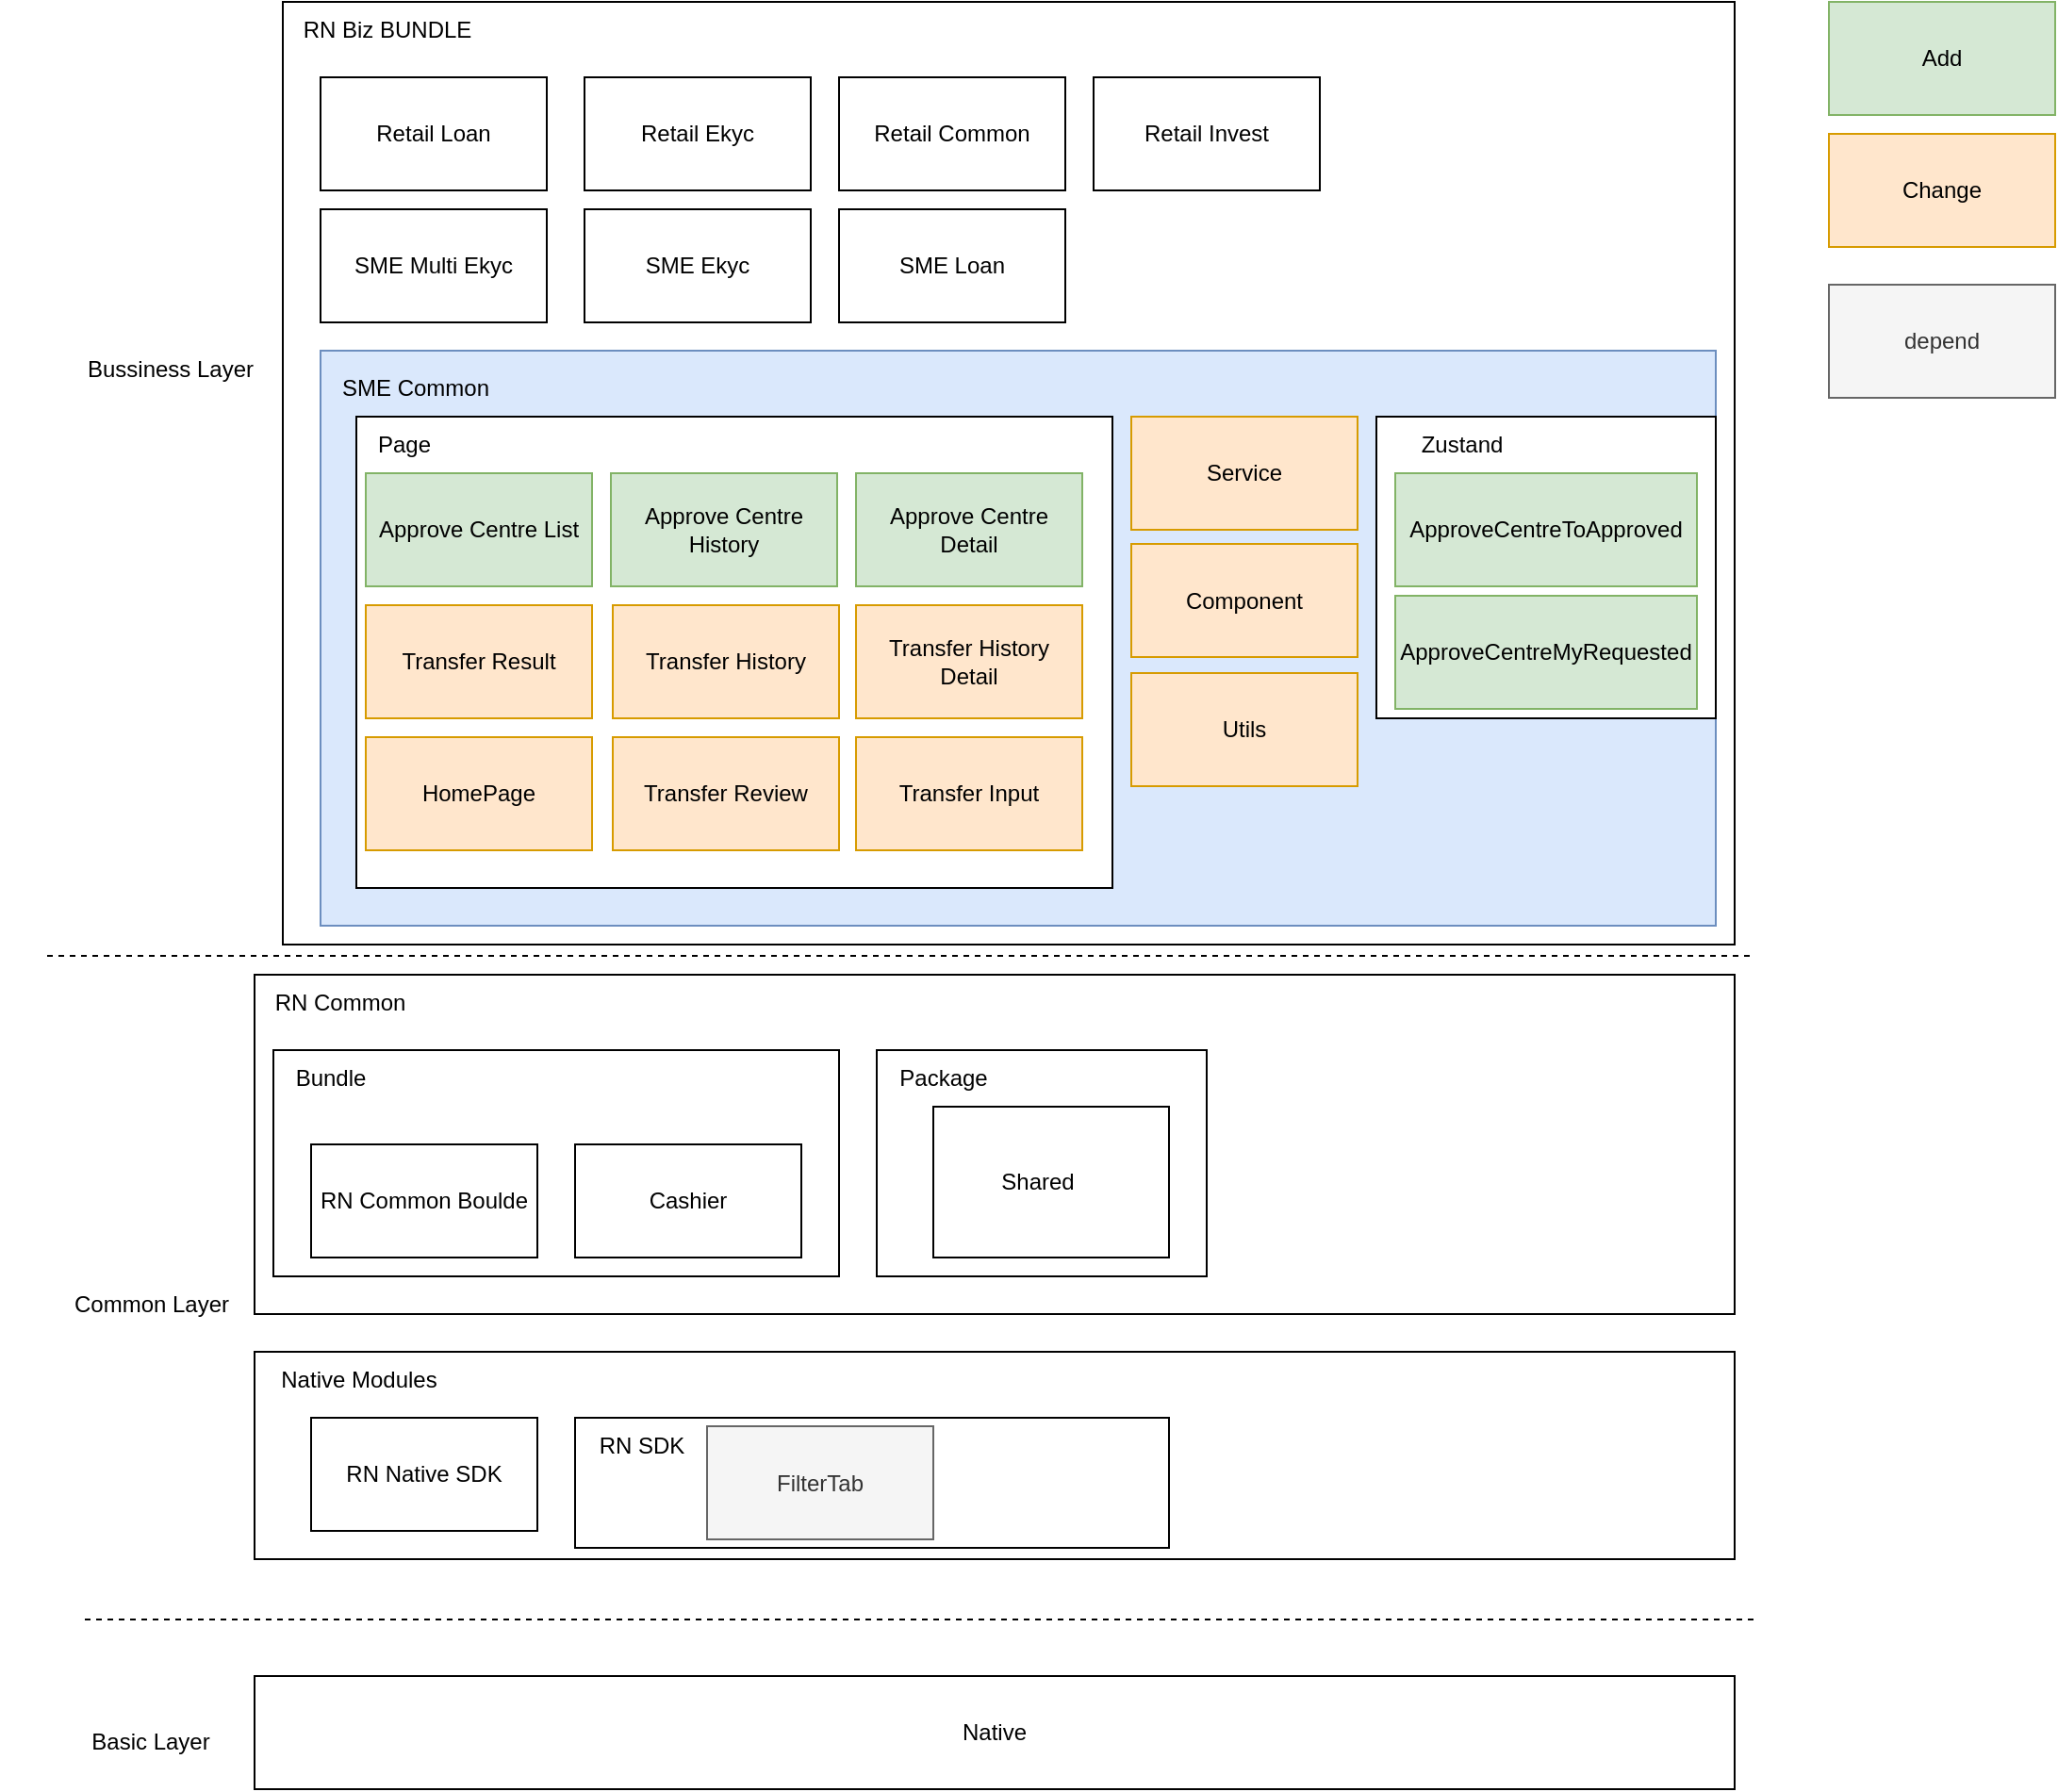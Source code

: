 <mxfile version="22.0.4" type="github" pages="5">
  <diagram name="第 1 页" id="SVOeLLBuaqfscllLG8ez">
    <mxGraphModel dx="1434" dy="765" grid="1" gridSize="10" guides="1" tooltips="1" connect="1" arrows="1" fold="1" page="1" pageScale="1" pageWidth="827" pageHeight="1169" math="0" shadow="0">
      <root>
        <mxCell id="0" />
        <mxCell id="1" parent="0" />
        <mxCell id="k2F19s1-udbzjFYvomcV-29" value="" style="rounded=0;whiteSpace=wrap;html=1;" parent="1" vertex="1">
          <mxGeometry x="165" y="586" width="785" height="180" as="geometry" />
        </mxCell>
        <mxCell id="k2F19s1-udbzjFYvomcV-27" value="" style="rounded=0;whiteSpace=wrap;html=1;" parent="1" vertex="1">
          <mxGeometry x="495" y="626" width="175" height="120" as="geometry" />
        </mxCell>
        <mxCell id="k2F19s1-udbzjFYvomcV-1" value="" style="endArrow=none;dashed=1;html=1;rounded=0;" parent="1" edge="1">
          <mxGeometry width="50" height="50" relative="1" as="geometry">
            <mxPoint x="55" y="576" as="sourcePoint" />
            <mxPoint x="960" y="576" as="targetPoint" />
          </mxGeometry>
        </mxCell>
        <mxCell id="k2F19s1-udbzjFYvomcV-2" value="Bussiness Layer" style="text;html=1;align=center;verticalAlign=middle;resizable=0;points=[];autosize=1;strokeColor=none;fillColor=none;" parent="1" vertex="1">
          <mxGeometry x="65" y="250" width="110" height="30" as="geometry" />
        </mxCell>
        <mxCell id="k2F19s1-udbzjFYvomcV-3" value="" style="rounded=0;whiteSpace=wrap;html=1;" parent="1" vertex="1">
          <mxGeometry x="180" y="70" width="770" height="500" as="geometry" />
        </mxCell>
        <mxCell id="k2F19s1-udbzjFYvomcV-4" value="RN Biz BUNDLE" style="text;html=1;align=center;verticalAlign=middle;resizable=0;points=[];autosize=1;strokeColor=none;fillColor=none;" parent="1" vertex="1">
          <mxGeometry x="180" y="70" width="110" height="30" as="geometry" />
        </mxCell>
        <mxCell id="k2F19s1-udbzjFYvomcV-5" value="Retail Loan" style="rounded=0;whiteSpace=wrap;html=1;" parent="1" vertex="1">
          <mxGeometry x="200" y="110" width="120" height="60" as="geometry" />
        </mxCell>
        <mxCell id="k2F19s1-udbzjFYvomcV-6" value="Retail Ekyc" style="rounded=0;whiteSpace=wrap;html=1;" parent="1" vertex="1">
          <mxGeometry x="340" y="110" width="120" height="60" as="geometry" />
        </mxCell>
        <mxCell id="k2F19s1-udbzjFYvomcV-7" value="Retail Invest" style="rounded=0;whiteSpace=wrap;html=1;" parent="1" vertex="1">
          <mxGeometry x="610" y="110" width="120" height="60" as="geometry" />
        </mxCell>
        <mxCell id="k2F19s1-udbzjFYvomcV-8" value="Retail Common" style="rounded=0;whiteSpace=wrap;html=1;" parent="1" vertex="1">
          <mxGeometry x="475" y="110" width="120" height="60" as="geometry" />
        </mxCell>
        <mxCell id="k2F19s1-udbzjFYvomcV-10" value="" style="rounded=0;whiteSpace=wrap;html=1;fillColor=#dae8fc;strokeColor=#6c8ebf;" parent="1" vertex="1">
          <mxGeometry x="200" y="255" width="740" height="305" as="geometry" />
        </mxCell>
        <mxCell id="k2F19s1-udbzjFYvomcV-11" value="SME Multi Ekyc" style="rounded=0;whiteSpace=wrap;html=1;" parent="1" vertex="1">
          <mxGeometry x="200" y="180" width="120" height="60" as="geometry" />
        </mxCell>
        <mxCell id="k2F19s1-udbzjFYvomcV-12" value="SME Ekyc" style="rounded=0;whiteSpace=wrap;html=1;" parent="1" vertex="1">
          <mxGeometry x="340" y="180" width="120" height="60" as="geometry" />
        </mxCell>
        <mxCell id="k2F19s1-udbzjFYvomcV-14" value="SME Loan" style="rounded=0;whiteSpace=wrap;html=1;" parent="1" vertex="1">
          <mxGeometry x="475" y="180" width="120" height="60" as="geometry" />
        </mxCell>
        <mxCell id="k2F19s1-udbzjFYvomcV-15" value="SME Common" style="text;html=1;align=center;verticalAlign=middle;resizable=0;points=[];autosize=1;strokeColor=none;fillColor=none;" parent="1" vertex="1">
          <mxGeometry x="200" y="260" width="100" height="30" as="geometry" />
        </mxCell>
        <mxCell id="k2F19s1-udbzjFYvomcV-20" value="Common Layer" style="text;html=1;align=center;verticalAlign=middle;resizable=0;points=[];autosize=1;strokeColor=none;fillColor=none;" parent="1" vertex="1">
          <mxGeometry x="55" y="746" width="110" height="30" as="geometry" />
        </mxCell>
        <mxCell id="k2F19s1-udbzjFYvomcV-21" value="" style="rounded=0;whiteSpace=wrap;html=1;" parent="1" vertex="1">
          <mxGeometry x="175" y="626" width="300" height="120" as="geometry" />
        </mxCell>
        <mxCell id="k2F19s1-udbzjFYvomcV-23" value="RN Common Boulde" style="whiteSpace=wrap;html=1;" parent="1" vertex="1">
          <mxGeometry x="195" y="676" width="120" height="60" as="geometry" />
        </mxCell>
        <mxCell id="k2F19s1-udbzjFYvomcV-24" value="Cashier" style="whiteSpace=wrap;html=1;" parent="1" vertex="1">
          <mxGeometry x="335" y="676" width="120" height="60" as="geometry" />
        </mxCell>
        <mxCell id="k2F19s1-udbzjFYvomcV-25" value="" style="whiteSpace=wrap;html=1;" parent="1" vertex="1">
          <mxGeometry x="525" y="656" width="125" height="80" as="geometry" />
        </mxCell>
        <mxCell id="k2F19s1-udbzjFYvomcV-26" value="Bundle" style="text;html=1;align=center;verticalAlign=middle;resizable=0;points=[];autosize=1;strokeColor=none;fillColor=none;" parent="1" vertex="1">
          <mxGeometry x="175" y="626" width="60" height="30" as="geometry" />
        </mxCell>
        <mxCell id="k2F19s1-udbzjFYvomcV-28" value="Package" style="text;html=1;align=center;verticalAlign=middle;resizable=0;points=[];autosize=1;strokeColor=none;fillColor=none;" parent="1" vertex="1">
          <mxGeometry x="495" y="626" width="70" height="30" as="geometry" />
        </mxCell>
        <mxCell id="k2F19s1-udbzjFYvomcV-30" value="RN Common" style="text;html=1;align=center;verticalAlign=middle;resizable=0;points=[];autosize=1;strokeColor=none;fillColor=none;" parent="1" vertex="1">
          <mxGeometry x="165" y="586" width="90" height="30" as="geometry" />
        </mxCell>
        <mxCell id="k2F19s1-udbzjFYvomcV-31" value="" style="rounded=0;whiteSpace=wrap;html=1;" parent="1" vertex="1">
          <mxGeometry x="165" y="786" width="785" height="110" as="geometry" />
        </mxCell>
        <mxCell id="k2F19s1-udbzjFYvomcV-32" value="Native Modules" style="text;html=1;align=center;verticalAlign=middle;resizable=0;points=[];autosize=1;strokeColor=none;fillColor=none;" parent="1" vertex="1">
          <mxGeometry x="165" y="786" width="110" height="30" as="geometry" />
        </mxCell>
        <mxCell id="k2F19s1-udbzjFYvomcV-33" value="RN Native SDK" style="rounded=0;whiteSpace=wrap;html=1;" parent="1" vertex="1">
          <mxGeometry x="195" y="821" width="120" height="60" as="geometry" />
        </mxCell>
        <mxCell id="k2F19s1-udbzjFYvomcV-34" value="" style="rounded=0;whiteSpace=wrap;html=1;" parent="1" vertex="1">
          <mxGeometry x="335" y="821" width="315" height="69" as="geometry" />
        </mxCell>
        <mxCell id="k2F19s1-udbzjFYvomcV-35" value="" style="endArrow=none;dashed=1;html=1;rounded=0;" parent="1" edge="1">
          <mxGeometry width="50" height="50" relative="1" as="geometry">
            <mxPoint x="75" y="928" as="sourcePoint" />
            <mxPoint x="960" y="928" as="targetPoint" />
          </mxGeometry>
        </mxCell>
        <mxCell id="k2F19s1-udbzjFYvomcV-36" value="Basic Layer" style="text;html=1;strokeColor=none;fillColor=none;align=center;verticalAlign=middle;whiteSpace=wrap;rounded=0;" parent="1" vertex="1">
          <mxGeometry x="30" y="978" width="160" height="30" as="geometry" />
        </mxCell>
        <mxCell id="k2F19s1-udbzjFYvomcV-37" value="Native" style="rounded=0;whiteSpace=wrap;html=1;" parent="1" vertex="1">
          <mxGeometry x="165" y="958" width="785" height="60" as="geometry" />
        </mxCell>
        <mxCell id="k2F19s1-udbzjFYvomcV-38" value="" style="rounded=0;whiteSpace=wrap;html=1;" parent="1" vertex="1">
          <mxGeometry x="219" y="290" width="401" height="250" as="geometry" />
        </mxCell>
        <mxCell id="k2F19s1-udbzjFYvomcV-40" value="Page" style="text;html=1;align=center;verticalAlign=middle;resizable=0;points=[];autosize=1;strokeColor=none;fillColor=none;" parent="1" vertex="1">
          <mxGeometry x="219" y="290" width="50" height="30" as="geometry" />
        </mxCell>
        <mxCell id="k2F19s1-udbzjFYvomcV-17" value="Approve Centre List" style="rounded=0;whiteSpace=wrap;html=1;fillColor=#d5e8d4;strokeColor=#82b366;" parent="1" vertex="1">
          <mxGeometry x="224" y="320" width="120" height="60" as="geometry" />
        </mxCell>
        <mxCell id="k2F19s1-udbzjFYvomcV-18" value="Approve Centre History" style="rounded=0;whiteSpace=wrap;html=1;fillColor=#d5e8d4;strokeColor=#82b366;" parent="1" vertex="1">
          <mxGeometry x="354" y="320" width="120" height="60" as="geometry" />
        </mxCell>
        <mxCell id="k2F19s1-udbzjFYvomcV-19" value="Approve Centre Detail" style="rounded=0;whiteSpace=wrap;html=1;fillColor=#d5e8d4;strokeColor=#82b366;" parent="1" vertex="1">
          <mxGeometry x="484" y="320" width="120" height="60" as="geometry" />
        </mxCell>
        <mxCell id="k2F19s1-udbzjFYvomcV-41" value="Add" style="rounded=0;whiteSpace=wrap;html=1;fillColor=#d5e8d4;strokeColor=#82b366;" parent="1" vertex="1">
          <mxGeometry x="1000" y="70" width="120" height="60" as="geometry" />
        </mxCell>
        <mxCell id="k2F19s1-udbzjFYvomcV-43" value="Transfer Input" style="rounded=0;whiteSpace=wrap;html=1;fillColor=#ffe6cc;strokeColor=#d79b00;" parent="1" vertex="1">
          <mxGeometry x="484" y="460" width="120" height="60" as="geometry" />
        </mxCell>
        <mxCell id="k2F19s1-udbzjFYvomcV-44" value="Transfer Result" style="rounded=0;whiteSpace=wrap;html=1;fillColor=#ffe6cc;strokeColor=#d79b00;" parent="1" vertex="1">
          <mxGeometry x="224" y="390" width="120" height="60" as="geometry" />
        </mxCell>
        <mxCell id="k2F19s1-udbzjFYvomcV-45" value="Transfer Review" style="rounded=0;whiteSpace=wrap;html=1;fillColor=#ffe6cc;strokeColor=#d79b00;" parent="1" vertex="1">
          <mxGeometry x="355" y="460" width="120" height="60" as="geometry" />
        </mxCell>
        <mxCell id="k2F19s1-udbzjFYvomcV-46" value="Transfer History" style="rounded=0;whiteSpace=wrap;html=1;fillColor=#ffe6cc;strokeColor=#d79b00;" parent="1" vertex="1">
          <mxGeometry x="355" y="390" width="120" height="60" as="geometry" />
        </mxCell>
        <mxCell id="k2F19s1-udbzjFYvomcV-47" value="Transfer History Detail" style="rounded=0;whiteSpace=wrap;html=1;fillColor=#ffe6cc;strokeColor=#d79b00;" parent="1" vertex="1">
          <mxGeometry x="484" y="390" width="120" height="60" as="geometry" />
        </mxCell>
        <mxCell id="k2F19s1-udbzjFYvomcV-48" value="Change" style="rounded=0;whiteSpace=wrap;html=1;fillColor=#ffe6cc;strokeColor=#d79b00;" parent="1" vertex="1">
          <mxGeometry x="1000" y="140" width="120" height="60" as="geometry" />
        </mxCell>
        <mxCell id="k2F19s1-udbzjFYvomcV-50" value="Service" style="rounded=0;whiteSpace=wrap;html=1;fillColor=#ffe6cc;strokeColor=#d79b00;" parent="1" vertex="1">
          <mxGeometry x="630" y="290" width="120" height="60" as="geometry" />
        </mxCell>
        <mxCell id="k2F19s1-udbzjFYvomcV-51" value="Component" style="rounded=0;whiteSpace=wrap;html=1;fillColor=#ffe6cc;strokeColor=#d79b00;" parent="1" vertex="1">
          <mxGeometry x="630" y="357.5" width="120" height="60" as="geometry" />
        </mxCell>
        <mxCell id="k2F19s1-udbzjFYvomcV-53" value="Utils" style="rounded=0;whiteSpace=wrap;html=1;fillColor=#ffe6cc;strokeColor=#d79b00;" parent="1" vertex="1">
          <mxGeometry x="630" y="426" width="120" height="60" as="geometry" />
        </mxCell>
        <mxCell id="k2F19s1-udbzjFYvomcV-54" value="Shared" style="text;html=1;align=center;verticalAlign=middle;resizable=0;points=[];autosize=1;strokeColor=none;fillColor=none;" parent="1" vertex="1">
          <mxGeometry x="550" y="681" width="60" height="30" as="geometry" />
        </mxCell>
        <mxCell id="nD8VQmV03DWZrEPEARVr-1" value="HomePage" style="rounded=0;whiteSpace=wrap;html=1;fillColor=#ffe6cc;strokeColor=#d79b00;" parent="1" vertex="1">
          <mxGeometry x="224" y="460" width="120" height="60" as="geometry" />
        </mxCell>
        <mxCell id="_ep7b97RxbZq0zcdTZu0-1" value="" style="rounded=0;whiteSpace=wrap;html=1;" parent="1" vertex="1">
          <mxGeometry x="760" y="290" width="180" height="160" as="geometry" />
        </mxCell>
        <mxCell id="_ep7b97RxbZq0zcdTZu0-2" value="Zustand" style="text;html=1;align=center;verticalAlign=middle;resizable=0;points=[];autosize=1;strokeColor=none;fillColor=none;" parent="1" vertex="1">
          <mxGeometry x="770" y="290" width="70" height="30" as="geometry" />
        </mxCell>
        <mxCell id="_ep7b97RxbZq0zcdTZu0-3" value="ApproveCentreToApproved" style="rounded=0;whiteSpace=wrap;html=1;fillColor=#d5e8d4;strokeColor=#82b366;" parent="1" vertex="1">
          <mxGeometry x="770" y="320" width="160" height="60" as="geometry" />
        </mxCell>
        <mxCell id="GVRIRA86Ze1fxf7ZjwVl-1" value="RN SDK" style="text;html=1;align=center;verticalAlign=middle;resizable=0;points=[];autosize=1;strokeColor=none;fillColor=none;" parent="1" vertex="1">
          <mxGeometry x="335" y="821" width="70" height="30" as="geometry" />
        </mxCell>
        <mxCell id="GVRIRA86Ze1fxf7ZjwVl-3" value="FilterTab" style="whiteSpace=wrap;html=1;fillColor=#f5f5f5;fontColor=#333333;strokeColor=#666666;" parent="1" vertex="1">
          <mxGeometry x="405" y="825.5" width="120" height="60" as="geometry" />
        </mxCell>
        <mxCell id="GVRIRA86Ze1fxf7ZjwVl-4" value="depend" style="rounded=0;whiteSpace=wrap;html=1;fillColor=#f5f5f5;fontColor=#333333;strokeColor=#666666;" parent="1" vertex="1">
          <mxGeometry x="1000" y="220" width="120" height="60" as="geometry" />
        </mxCell>
        <mxCell id="7GEobKtZ4yaMuThb9ROh-3" value="ApproveCentreMyRequested" style="rounded=0;whiteSpace=wrap;html=1;fillColor=#d5e8d4;strokeColor=#82b366;" vertex="1" parent="1">
          <mxGeometry x="770" y="385" width="160" height="60" as="geometry" />
        </mxCell>
      </root>
    </mxGraphModel>
  </diagram>
  <diagram id="fCjsPduJYnLVm-VEbAuy" name="第 2 页">
    <mxGraphModel dx="1434" dy="765" grid="1" gridSize="10" guides="1" tooltips="1" connect="1" arrows="1" fold="1" page="1" pageScale="1" pageWidth="827" pageHeight="1169" math="0" shadow="0">
      <root>
        <mxCell id="0" />
        <mxCell id="1" parent="0" />
        <mxCell id="og1pY31zDfxE23jwUpe--1" style="rounded=0;orthogonalLoop=1;jettySize=auto;html=1;entryX=0;entryY=0.5;entryDx=0;entryDy=0;" edge="1" parent="1" source="AS8XyxeajcIy4XUS7tyt-1" target="jyyUSGeaHIetnFDjhhCl-2">
          <mxGeometry relative="1" as="geometry" />
        </mxCell>
        <mxCell id="AS8XyxeajcIy4XUS7tyt-1" value="Actor" style="shape=umlActor;verticalLabelPosition=bottom;verticalAlign=top;html=1;outlineConnect=0;" parent="1" vertex="1">
          <mxGeometry x="140" y="440" width="30" height="60" as="geometry" />
        </mxCell>
        <mxCell id="og1pY31zDfxE23jwUpe--6" style="edgeStyle=orthogonalEdgeStyle;rounded=0;orthogonalLoop=1;jettySize=auto;html=1;entryX=0;entryY=0.5;entryDx=0;entryDy=0;" edge="1" parent="1" source="AS8XyxeajcIy4XUS7tyt-2" target="AS8XyxeajcIy4XUS7tyt-3">
          <mxGeometry relative="1" as="geometry" />
        </mxCell>
        <mxCell id="AS8XyxeajcIy4XUS7tyt-2" value="view Approve Centre List" style="rounded=0;whiteSpace=wrap;html=1;" parent="1" vertex="1">
          <mxGeometry x="610" y="550" width="120" height="60" as="geometry" />
        </mxCell>
        <mxCell id="AS8XyxeajcIy4XUS7tyt-3" value="view Approve Centre Detail" style="whiteSpace=wrap;html=1;rounded=0;" parent="1" vertex="1">
          <mxGeometry x="860" y="540" width="120" height="80" as="geometry" />
        </mxCell>
        <mxCell id="og1pY31zDfxE23jwUpe--8" style="edgeStyle=orthogonalEdgeStyle;rounded=0;orthogonalLoop=1;jettySize=auto;html=1;entryX=0;entryY=0.5;entryDx=0;entryDy=0;" edge="1" parent="1" source="AS8XyxeajcIy4XUS7tyt-5" target="og1pY31zDfxE23jwUpe--7">
          <mxGeometry relative="1" as="geometry" />
        </mxCell>
        <mxCell id="AS8XyxeajcIy4XUS7tyt-5" value="view Approve Centre History" style="rounded=0;whiteSpace=wrap;html=1;" parent="1" vertex="1">
          <mxGeometry x="610" y="680" width="120" height="60" as="geometry" />
        </mxCell>
        <mxCell id="jyyUSGeaHIetnFDjhhCl-2" value="View Home Page" style="rounded=0;whiteSpace=wrap;html=1;shape=label;" parent="1" vertex="1">
          <mxGeometry x="370" y="480" width="120" height="60" as="geometry" />
        </mxCell>
        <mxCell id="jyyUSGeaHIetnFDjhhCl-9" style="rounded=0;orthogonalLoop=1;jettySize=auto;html=1;entryX=1;entryY=0.5;entryDx=0;entryDy=0;endArrow=diamondThin;endFill=0;" parent="1" source="jyyUSGeaHIetnFDjhhCl-5" target="og1pY31zDfxE23jwUpe--7" edge="1">
          <mxGeometry relative="1" as="geometry" />
        </mxCell>
        <mxCell id="jyyUSGeaHIetnFDjhhCl-5" value="Cancel Submitted" style="ellipse;whiteSpace=wrap;html=1;" parent="1" vertex="1">
          <mxGeometry x="1121" y="670" width="120" height="80" as="geometry" />
        </mxCell>
        <mxCell id="jyyUSGeaHIetnFDjhhCl-10" style="rounded=0;orthogonalLoop=1;jettySize=auto;html=1;entryX=1;entryY=0.5;entryDx=0;entryDy=0;endArrow=diamondThin;endFill=0;" parent="1" source="jyyUSGeaHIetnFDjhhCl-6" target="AS8XyxeajcIy4XUS7tyt-3" edge="1">
          <mxGeometry relative="1" as="geometry" />
        </mxCell>
        <mxCell id="jyyUSGeaHIetnFDjhhCl-6" value="Approve Submitted" style="ellipse;whiteSpace=wrap;html=1;" parent="1" vertex="1">
          <mxGeometry x="1121" y="460" width="120" height="80" as="geometry" />
        </mxCell>
        <mxCell id="jyyUSGeaHIetnFDjhhCl-11" style="rounded=0;orthogonalLoop=1;jettySize=auto;html=1;entryX=1;entryY=0.5;entryDx=0;entryDy=0;endArrow=diamondThin;endFill=0;exitX=0;exitY=0.5;exitDx=0;exitDy=0;" parent="1" source="jyyUSGeaHIetnFDjhhCl-7" target="AS8XyxeajcIy4XUS7tyt-3" edge="1">
          <mxGeometry relative="1" as="geometry">
            <mxPoint x="1181.279" y="726.655" as="sourcePoint" />
          </mxGeometry>
        </mxCell>
        <mxCell id="jyyUSGeaHIetnFDjhhCl-7" value="Reject Submitted" style="ellipse;whiteSpace=wrap;html=1;" parent="1" vertex="1">
          <mxGeometry x="1121" y="565" width="120" height="80" as="geometry" />
        </mxCell>
        <mxCell id="jyyUSGeaHIetnFDjhhCl-12" value="includes" style="text;html=1;align=center;verticalAlign=middle;resizable=0;points=[];autosize=1;strokeColor=none;fillColor=none;" parent="1" vertex="1">
          <mxGeometry x="1030" y="680" width="70" height="30" as="geometry" />
        </mxCell>
        <mxCell id="jyyUSGeaHIetnFDjhhCl-13" value="includes" style="text;html=1;align=center;verticalAlign=middle;resizable=0;points=[];autosize=1;strokeColor=none;fillColor=none;" parent="1" vertex="1">
          <mxGeometry x="1030" y="510" width="70" height="30" as="geometry" />
        </mxCell>
        <mxCell id="jyyUSGeaHIetnFDjhhCl-15" value="includes" style="text;html=1;align=center;verticalAlign=middle;resizable=0;points=[];autosize=1;strokeColor=none;fillColor=none;" parent="1" vertex="1">
          <mxGeometry x="1060" y="565" width="70" height="30" as="geometry" />
        </mxCell>
        <mxCell id="jyyUSGeaHIetnFDjhhCl-19" style="rounded=0;orthogonalLoop=1;jettySize=auto;html=1;startArrow=classicThin;startFill=1;endArrow=none;endFill=0;exitX=0;exitY=0.5;exitDx=0;exitDy=0;" parent="1" source="AS8XyxeajcIy4XUS7tyt-2" edge="1">
          <mxGeometry relative="1" as="geometry">
            <mxPoint x="360" y="210" as="sourcePoint" />
            <mxPoint x="490" y="510" as="targetPoint" />
          </mxGeometry>
        </mxCell>
        <mxCell id="jyyUSGeaHIetnFDjhhCl-20" style="rounded=0;orthogonalLoop=1;jettySize=auto;html=1;startArrow=classic;startFill=1;endArrow=none;endFill=0;exitX=0;exitY=0.5;exitDx=0;exitDy=0;" parent="1" source="AS8XyxeajcIy4XUS7tyt-5" edge="1">
          <mxGeometry relative="1" as="geometry">
            <mxPoint x="490" y="510" as="targetPoint" />
          </mxGeometry>
        </mxCell>
        <mxCell id="og1pY31zDfxE23jwUpe--4" style="rounded=0;orthogonalLoop=1;jettySize=auto;html=1;entryX=1;entryY=0.5;entryDx=0;entryDy=0;endArrow=diamondThin;endFill=0;" edge="1" parent="1" source="og1pY31zDfxE23jwUpe--2" target="jyyUSGeaHIetnFDjhhCl-2">
          <mxGeometry relative="1" as="geometry" />
        </mxCell>
        <mxCell id="og1pY31zDfxE23jwUpe--2" value="&lt;meta charset=&quot;utf-8&quot;&gt;&lt;span style=&quot;color: rgb(0, 0, 0); font-family: Helvetica; font-size: 12px; font-style: normal; font-variant-ligatures: normal; font-variant-caps: normal; font-weight: 400; letter-spacing: normal; orphans: 2; text-align: center; text-indent: 0px; text-transform: none; widows: 2; word-spacing: 0px; -webkit-text-stroke-width: 0px; background-color: rgb(251, 251, 251); text-decoration-thickness: initial; text-decoration-style: initial; text-decoration-color: initial; float: none; display: inline !important;&quot;&gt;View Approve Centre Card&lt;/span&gt;" style="whiteSpace=wrap;html=1;rounded=0;shape=ellipse;perimeter=ellipsePerimeter;" vertex="1" parent="1">
          <mxGeometry x="610" y="400" width="120" height="60" as="geometry" />
        </mxCell>
        <mxCell id="og1pY31zDfxE23jwUpe--5" value="includes" style="text;html=1;align=center;verticalAlign=middle;resizable=0;points=[];autosize=1;strokeColor=none;fillColor=none;" vertex="1" parent="1">
          <mxGeometry x="510" y="440" width="70" height="30" as="geometry" />
        </mxCell>
        <mxCell id="og1pY31zDfxE23jwUpe--7" value="view Approve Centre Detail" style="whiteSpace=wrap;html=1;rounded=0;" vertex="1" parent="1">
          <mxGeometry x="860" y="670" width="120" height="80" as="geometry" />
        </mxCell>
        <mxCell id="og1pY31zDfxE23jwUpe--10" style="rounded=0;orthogonalLoop=1;jettySize=auto;html=1;entryX=1;entryY=0.5;entryDx=0;entryDy=0;endArrow=diamondThin;endFill=0;" edge="1" parent="1" source="og1pY31zDfxE23jwUpe--9" target="AS8XyxeajcIy4XUS7tyt-5">
          <mxGeometry relative="1" as="geometry" />
        </mxCell>
        <mxCell id="og1pY31zDfxE23jwUpe--9" value="switch sub filter tab" style="ellipse;whiteSpace=wrap;html=1;" vertex="1" parent="1">
          <mxGeometry x="860" y="790" width="120" height="80" as="geometry" />
        </mxCell>
        <mxCell id="og1pY31zDfxE23jwUpe--12" style="rounded=0;orthogonalLoop=1;jettySize=auto;html=1;entryX=1;entryY=0.25;entryDx=0;entryDy=0;endArrow=diamondThin;endFill=0;" edge="1" parent="1" source="og1pY31zDfxE23jwUpe--11" target="AS8XyxeajcIy4XUS7tyt-2">
          <mxGeometry relative="1" as="geometry" />
        </mxCell>
        <mxCell id="og1pY31zDfxE23jwUpe--11" value="switch filter tab" style="ellipse;whiteSpace=wrap;html=1;" vertex="1" parent="1">
          <mxGeometry x="870" y="420" width="120" height="80" as="geometry" />
        </mxCell>
        <mxCell id="og1pY31zDfxE23jwUpe--13" value="includes" style="text;html=1;align=center;verticalAlign=middle;resizable=0;points=[];autosize=1;strokeColor=none;fillColor=none;" vertex="1" parent="1">
          <mxGeometry x="770" y="485" width="70" height="30" as="geometry" />
        </mxCell>
        <mxCell id="og1pY31zDfxE23jwUpe--14" value="includes" style="text;html=1;align=center;verticalAlign=middle;resizable=0;points=[];autosize=1;strokeColor=none;fillColor=none;" vertex="1" parent="1">
          <mxGeometry x="757" y="760" width="70" height="30" as="geometry" />
        </mxCell>
      </root>
    </mxGraphModel>
  </diagram>
  <diagram id="XMk9npUKY9AwcK1mhTFS" name="第 3 页">
    <mxGraphModel dx="1434" dy="765" grid="1" gridSize="10" guides="1" tooltips="1" connect="1" arrows="1" fold="1" page="1" pageScale="1" pageWidth="827" pageHeight="1169" math="0" shadow="0">
      <root>
        <mxCell id="0" />
        <mxCell id="1" parent="0" />
        <mxCell id="8f5kq6JjVeGG66D4WR4m-1" value="" style="rounded=0;whiteSpace=wrap;html=1;" parent="1" vertex="1">
          <mxGeometry x="620" y="730" width="210" height="100" as="geometry" />
        </mxCell>
        <mxCell id="8f5kq6JjVeGG66D4WR4m-2" value="&lt;b&gt;Approve Centre List&lt;/b&gt;" style="text;html=1;align=center;verticalAlign=middle;resizable=0;points=[];autosize=1;strokeColor=none;fillColor=none;" parent="1" vertex="1">
          <mxGeometry x="620" y="730" width="140" height="30" as="geometry" />
        </mxCell>
        <mxCell id="8f5kq6JjVeGG66D4WR4m-13" style="edgeStyle=orthogonalEdgeStyle;rounded=0;orthogonalLoop=1;jettySize=auto;html=1;entryX=0;entryY=0.5;entryDx=0;entryDy=0;" parent="1" source="8f5kq6JjVeGG66D4WR4m-3" target="8f5kq6JjVeGG66D4WR4m-9" edge="1">
          <mxGeometry relative="1" as="geometry">
            <mxPoint x="910" y="900" as="targetPoint" />
          </mxGeometry>
        </mxCell>
        <mxCell id="8f5kq6JjVeGG66D4WR4m-3" value="interface ApproveCentreListProps {}" style="text;html=1;align=center;verticalAlign=middle;resizable=0;points=[];autosize=1;strokeColor=none;fillColor=none;" parent="1" vertex="1">
          <mxGeometry x="620" y="765" width="210" height="30" as="geometry" />
        </mxCell>
        <mxCell id="8f5kq6JjVeGG66D4WR4m-12" value="" style="edgeStyle=orthogonalEdgeStyle;rounded=0;orthogonalLoop=1;jettySize=auto;html=1;" parent="1" source="8f5kq6JjVeGG66D4WR4m-5" target="8f5kq6JjVeGG66D4WR4m-10" edge="1">
          <mxGeometry relative="1" as="geometry">
            <Array as="points">
              <mxPoint x="1063" y="800" />
              <mxPoint x="1063" y="800" />
            </Array>
          </mxGeometry>
        </mxCell>
        <mxCell id="8f5kq6JjVeGG66D4WR4m-5" value="" style="rounded=0;whiteSpace=wrap;html=1;" parent="1" vertex="1">
          <mxGeometry x="980" y="630" width="243" height="100" as="geometry" />
        </mxCell>
        <mxCell id="8f5kq6JjVeGG66D4WR4m-6" value="&lt;b&gt;Approve Centre History&lt;/b&gt;" style="text;html=1;align=center;verticalAlign=middle;resizable=0;points=[];autosize=1;strokeColor=none;fillColor=none;" parent="1" vertex="1">
          <mxGeometry x="980" y="630" width="160" height="30" as="geometry" />
        </mxCell>
        <mxCell id="8f5kq6JjVeGG66D4WR4m-7" value="interface ApproveCentreHisotryProps {}" style="text;html=1;align=center;verticalAlign=middle;resizable=0;points=[];autosize=1;strokeColor=none;fillColor=none;" parent="1" vertex="1">
          <mxGeometry x="980" y="665" width="230" height="30" as="geometry" />
        </mxCell>
        <mxCell id="8f5kq6JjVeGG66D4WR4m-8" style="edgeStyle=orthogonalEdgeStyle;rounded=0;orthogonalLoop=1;jettySize=auto;html=1;entryX=0;entryY=0.5;entryDx=0;entryDy=0;entryPerimeter=0;" parent="1" source="8f5kq6JjVeGG66D4WR4m-1" target="8f5kq6JjVeGG66D4WR4m-7" edge="1">
          <mxGeometry relative="1" as="geometry" />
        </mxCell>
        <mxCell id="8f5kq6JjVeGG66D4WR4m-9" value="" style="rounded=0;whiteSpace=wrap;html=1;" parent="1" vertex="1">
          <mxGeometry x="980" y="880" width="243" height="100" as="geometry" />
        </mxCell>
        <mxCell id="8f5kq6JjVeGG66D4WR4m-10" value="&lt;b&gt;Approve Centre Detail&lt;/b&gt;" style="text;html=1;align=center;verticalAlign=middle;resizable=0;points=[];autosize=1;strokeColor=none;fillColor=none;" parent="1" vertex="1">
          <mxGeometry x="985" y="880" width="150" height="30" as="geometry" />
        </mxCell>
        <mxCell id="8f5kq6JjVeGG66D4WR4m-11" value="interface ApproveCentreDetailProps {&lt;br&gt;approveId:string&lt;br&gt;}" style="text;html=1;align=center;verticalAlign=middle;resizable=0;points=[];autosize=1;strokeColor=none;fillColor=none;" parent="1" vertex="1">
          <mxGeometry x="990" y="910" width="220" height="60" as="geometry" />
        </mxCell>
        <mxCell id="8f5kq6JjVeGG66D4WR4m-14" value="{&lt;br&gt;&lt;div style=&quot;&quot;&gt;&lt;span style=&quot;background-color: initial;&quot;&gt;approveId:string&lt;/span&gt;&lt;/div&gt;&lt;div style=&quot;&quot;&gt;&lt;span style=&quot;background-color: initial;&quot;&gt;senarioId:string&lt;/span&gt;&lt;/div&gt;}" style="text;html=1;align=left;verticalAlign=middle;resizable=0;points=[];autosize=1;strokeColor=none;fillColor=none;" parent="1" vertex="1">
          <mxGeometry x="910" y="825" width="110" height="70" as="geometry" />
        </mxCell>
        <mxCell id="8f5kq6JjVeGG66D4WR4m-15" value="{&lt;br&gt;&lt;div style=&quot;&quot;&gt;&lt;span style=&quot;background-color: initial;&quot;&gt;approveId:string&lt;/span&gt;&lt;/div&gt;&lt;div style=&quot;&quot;&gt;senarioId:string&lt;span style=&quot;background-color: initial;&quot;&gt;&lt;br&gt;&lt;/span&gt;&lt;/div&gt;}" style="text;html=1;align=left;verticalAlign=middle;resizable=0;points=[];autosize=1;strokeColor=none;fillColor=none;" parent="1" vertex="1">
          <mxGeometry x="1063" y="745" width="110" height="70" as="geometry" />
        </mxCell>
        <mxCell id="8f5kq6JjVeGG66D4WR4m-22" value="" style="rounded=0;whiteSpace=wrap;html=1;" parent="1" vertex="1">
          <mxGeometry x="215" y="735" width="210" height="80" as="geometry" />
        </mxCell>
        <mxCell id="8f5kq6JjVeGG66D4WR4m-23" value="&lt;b&gt;HomePage&lt;/b&gt;" style="text;html=1;align=center;verticalAlign=middle;resizable=0;points=[];autosize=1;strokeColor=none;fillColor=none;" parent="1" vertex="1">
          <mxGeometry x="220" y="735" width="90" height="30" as="geometry" />
        </mxCell>
        <mxCell id="8f5kq6JjVeGG66D4WR4m-28" value="interface HomePageProps {&lt;br&gt;}" style="text;html=1;align=center;verticalAlign=middle;resizable=0;points=[];autosize=1;strokeColor=none;fillColor=none;" parent="1" vertex="1">
          <mxGeometry x="220" y="765" width="170" height="40" as="geometry" />
        </mxCell>
        <mxCell id="8f5kq6JjVeGG66D4WR4m-41" style="edgeStyle=orthogonalEdgeStyle;rounded=0;orthogonalLoop=1;jettySize=auto;html=1;entryX=-0.007;entryY=1.033;entryDx=0;entryDy=0;entryPerimeter=0;" parent="1" source="8f5kq6JjVeGG66D4WR4m-22" target="8f5kq6JjVeGG66D4WR4m-2" edge="1">
          <mxGeometry relative="1" as="geometry">
            <Array as="points">
              <mxPoint x="520" y="760" />
              <mxPoint x="520" y="761" />
            </Array>
          </mxGeometry>
        </mxCell>
      </root>
    </mxGraphModel>
  </diagram>
  <diagram id="J2uWFid1PBfHQsavgFMr" name="第 4 页">
    <mxGraphModel dx="1434" dy="765" grid="1" gridSize="10" guides="1" tooltips="1" connect="1" arrows="1" fold="1" page="1" pageScale="1" pageWidth="827" pageHeight="1169" math="0" shadow="0">
      <root>
        <mxCell id="0" />
        <mxCell id="1" parent="0" />
        <mxCell id="DcLgtRXE91wZauaQoets-2" value="Approve Centre List Page" style="rounded=0;whiteSpace=wrap;html=1;" parent="1" vertex="1">
          <mxGeometry x="260" y="110" width="170" height="30" as="geometry" />
        </mxCell>
        <mxCell id="DcLgtRXE91wZauaQoets-8" value="" style="rounded=0;whiteSpace=wrap;html=1;" parent="1" vertex="1">
          <mxGeometry x="260" y="140" width="170" height="120" as="geometry" />
        </mxCell>
        <mxCell id="DcLgtRXE91wZauaQoets-10" value="state:{&lt;br&gt;approveList :&amp;nbsp; Array,&lt;br&gt;myRequestList: Array,&lt;br&gt;}" style="text;html=1;align=left;verticalAlign=middle;resizable=0;points=[];autosize=1;strokeColor=none;fillColor=none;" parent="1" vertex="1">
          <mxGeometry x="260" y="140" width="140" height="70" as="geometry" />
        </mxCell>
        <mxCell id="DcLgtRXE91wZauaQoets-11" value="Approve Centre List" style="rounded=0;whiteSpace=wrap;html=1;" parent="1" vertex="1">
          <mxGeometry x="530" y="110" width="270" height="30" as="geometry" />
        </mxCell>
        <mxCell id="DcLgtRXE91wZauaQoets-12" value="" style="rounded=0;whiteSpace=wrap;html=1;" parent="1" vertex="1">
          <mxGeometry x="530" y="140" width="270" height="120" as="geometry" />
        </mxCell>
        <mxCell id="DcLgtRXE91wZauaQoets-14" style="edgeStyle=orthogonalEdgeStyle;rounded=0;orthogonalLoop=1;jettySize=auto;html=1;entryX=1;entryY=0.5;entryDx=0;entryDy=0;" parent="1" source="DcLgtRXE91wZauaQoets-12" target="DcLgtRXE91wZauaQoets-8" edge="1">
          <mxGeometry relative="1" as="geometry" />
        </mxCell>
        <mxCell id="DcLgtRXE91wZauaQoets-15" value="Approve Centre List Item" style="rounded=0;whiteSpace=wrap;html=1;" parent="1" vertex="1">
          <mxGeometry x="930" y="110" width="270" height="30" as="geometry" />
        </mxCell>
        <mxCell id="DcLgtRXE91wZauaQoets-17" value="" style="edgeStyle=orthogonalEdgeStyle;rounded=0;orthogonalLoop=1;jettySize=auto;html=1;" parent="1" source="DcLgtRXE91wZauaQoets-16" target="DcLgtRXE91wZauaQoets-12" edge="1">
          <mxGeometry relative="1" as="geometry" />
        </mxCell>
        <mxCell id="DcLgtRXE91wZauaQoets-16" value="" style="rounded=0;whiteSpace=wrap;html=1;" parent="1" vertex="1">
          <mxGeometry x="930" y="140" width="270" height="120" as="geometry" />
        </mxCell>
        <mxCell id="DcLgtRXE91wZauaQoets-18" value="&amp;nbsp;Pay Item" style="rounded=0;whiteSpace=wrap;html=1;" parent="1" vertex="1">
          <mxGeometry x="1350" y="110" width="240" height="30" as="geometry" />
        </mxCell>
        <mxCell id="DcLgtRXE91wZauaQoets-22" value="" style="edgeStyle=orthogonalEdgeStyle;rounded=0;orthogonalLoop=1;jettySize=auto;html=1;" parent="1" source="DcLgtRXE91wZauaQoets-19" target="DcLgtRXE91wZauaQoets-16" edge="1">
          <mxGeometry relative="1" as="geometry" />
        </mxCell>
        <mxCell id="DcLgtRXE91wZauaQoets-19" value="" style="rounded=0;whiteSpace=wrap;html=1;" parent="1" vertex="1">
          <mxGeometry x="1350" y="140" width="240" height="120" as="geometry" />
        </mxCell>
        <mxCell id="DcLgtRXE91wZauaQoets-20" value="Approve List Base Item" style="rounded=0;whiteSpace=wrap;html=1;" parent="1" vertex="1">
          <mxGeometry x="1710" y="110" width="270" height="30" as="geometry" />
        </mxCell>
        <mxCell id="DcLgtRXE91wZauaQoets-23" value="" style="edgeStyle=orthogonalEdgeStyle;rounded=0;orthogonalLoop=1;jettySize=auto;html=1;exitX=-0.005;exitY=0.34;exitDx=0;exitDy=0;exitPerimeter=0;" parent="1" source="DcLgtRXE91wZauaQoets-25" target="DcLgtRXE91wZauaQoets-19" edge="1">
          <mxGeometry relative="1" as="geometry">
            <Array as="points">
              <mxPoint x="1709" y="200" />
            </Array>
          </mxGeometry>
        </mxCell>
        <mxCell id="DcLgtRXE91wZauaQoets-21" value="" style="rounded=0;whiteSpace=wrap;html=1;" parent="1" vertex="1">
          <mxGeometry x="1710" y="140" width="270" height="160" as="geometry" />
        </mxCell>
        <mxCell id="DcLgtRXE91wZauaQoets-36" style="edgeStyle=orthogonalEdgeStyle;rounded=0;orthogonalLoop=1;jettySize=auto;html=1;entryX=1;entryY=0.5;entryDx=0;entryDy=0;" parent="1" source="DcLgtRXE91wZauaQoets-25" target="DcLgtRXE91wZauaQoets-33" edge="1">
          <mxGeometry relative="1" as="geometry">
            <Array as="points">
              <mxPoint x="1640" y="200" />
              <mxPoint x="1640" y="390" />
            </Array>
          </mxGeometry>
        </mxCell>
        <mxCell id="DcLgtRXE91wZauaQoets-25" value="props:{&lt;br&gt;title :&amp;nbsp; string,&lt;br&gt;subTtitle: string,&lt;br&gt;status:&quot;submitted&quot;|&quot;appored&quot;|&quot;expried&quot;|&quot;rejected&quot;&lt;br&gt;operator: string&lt;br&gt;operator?: string&lt;br&gt;onPress?: ()=&amp;gt;void&lt;br&gt;rightChild: Element&lt;br&gt;}" style="text;html=1;align=left;verticalAlign=middle;resizable=0;points=[];autosize=1;strokeColor=none;fillColor=none;" parent="1" vertex="1">
          <mxGeometry x="1710" y="150" width="280" height="140" as="geometry" />
        </mxCell>
        <mxCell id="DcLgtRXE91wZauaQoets-26" value="props:{&lt;br&gt;list: Array,&lt;br&gt;onPress?: (data: Object)=&amp;gt;void&lt;br style=&quot;border-color: var(--border-color);&quot;&gt;&lt;br&gt;}" style="text;html=1;align=left;verticalAlign=middle;resizable=0;points=[];autosize=1;strokeColor=none;fillColor=none;" parent="1" vertex="1">
          <mxGeometry x="530" y="140" width="190" height="90" as="geometry" />
        </mxCell>
        <mxCell id="DcLgtRXE91wZauaQoets-28" value="props:{&lt;br&gt;cardType:&quot;Pay&quot;&amp;nbsp; ,&lt;br&gt;cardData: Object,&lt;br&gt;onPress?: (data: Object)=&amp;gt;void&lt;br&gt;}" style="text;html=1;align=left;verticalAlign=middle;resizable=0;points=[];autosize=1;strokeColor=none;fillColor=none;" parent="1" vertex="1">
          <mxGeometry x="930" y="135" width="190" height="90" as="geometry" />
        </mxCell>
        <mxCell id="DcLgtRXE91wZauaQoets-29" value="props:{&lt;br&gt;cardData: Object&lt;br&gt;onPress?: (data: Object)=&amp;gt;void&lt;br&gt;}" style="text;html=1;align=left;verticalAlign=middle;resizable=0;points=[];autosize=1;strokeColor=none;fillColor=none;" parent="1" vertex="1">
          <mxGeometry x="1350" y="135" width="190" height="70" as="geometry" />
        </mxCell>
        <mxCell id="DcLgtRXE91wZauaQoets-30" value="" style="endArrow=none;dashed=1;html=1;rounded=0;" parent="1" edge="1">
          <mxGeometry width="50" height="50" relative="1" as="geometry">
            <mxPoint x="1300" y="450" as="sourcePoint" />
            <mxPoint x="1300" y="10" as="targetPoint" />
          </mxGeometry>
        </mxCell>
        <mxCell id="DcLgtRXE91wZauaQoets-31" value="" style="endArrow=none;dashed=1;html=1;rounded=0;" parent="1" edge="1">
          <mxGeometry width="50" height="50" relative="1" as="geometry">
            <mxPoint x="1660" y="450" as="sourcePoint" />
            <mxPoint x="1660" as="targetPoint" />
          </mxGeometry>
        </mxCell>
        <mxCell id="DcLgtRXE91wZauaQoets-32" value="后续新增的类型卡片" style="rounded=0;whiteSpace=wrap;html=1;" parent="1" vertex="1">
          <mxGeometry x="1350" y="300" width="240" height="30" as="geometry" />
        </mxCell>
        <mxCell id="DcLgtRXE91wZauaQoets-35" style="edgeStyle=orthogonalEdgeStyle;rounded=0;orthogonalLoop=1;jettySize=auto;html=1;entryX=1;entryY=0.5;entryDx=0;entryDy=0;" parent="1" source="DcLgtRXE91wZauaQoets-33" target="DcLgtRXE91wZauaQoets-16" edge="1">
          <mxGeometry relative="1" as="geometry" />
        </mxCell>
        <mxCell id="DcLgtRXE91wZauaQoets-33" value="" style="rounded=0;whiteSpace=wrap;html=1;" parent="1" vertex="1">
          <mxGeometry x="1350" y="330" width="240" height="120" as="geometry" />
        </mxCell>
        <mxCell id="DcLgtRXE91wZauaQoets-34" value="props:{&lt;br style=&quot;border-color: var(--border-color);&quot;&gt;cardData: Object,&lt;br&gt;onPress?: (data: Object)=&amp;gt;void&lt;br style=&quot;border-color: var(--border-color);&quot;&gt;}" style="text;html=1;align=left;verticalAlign=middle;resizable=0;points=[];autosize=1;strokeColor=none;fillColor=none;" parent="1" vertex="1">
          <mxGeometry x="1350" y="325" width="190" height="70" as="geometry" />
        </mxCell>
        <mxCell id="C0ukNhvNSHN7-296-qSS-2" value="Approve Centre Tab" style="rounded=0;whiteSpace=wrap;html=1;" parent="1" vertex="1">
          <mxGeometry x="530" y="325" width="270" height="30" as="geometry" />
        </mxCell>
        <mxCell id="emsBVYmtyrtBnl_7ZiwK-6" style="edgeStyle=orthogonalEdgeStyle;rounded=0;orthogonalLoop=1;jettySize=auto;html=1;entryX=1;entryY=0.5;entryDx=0;entryDy=0;" parent="1" source="C0ukNhvNSHN7-296-qSS-3" target="DcLgtRXE91wZauaQoets-8" edge="1">
          <mxGeometry relative="1" as="geometry" />
        </mxCell>
        <mxCell id="C0ukNhvNSHN7-296-qSS-3" value="" style="rounded=0;whiteSpace=wrap;html=1;" parent="1" vertex="1">
          <mxGeometry x="530" y="355" width="270" height="275" as="geometry" />
        </mxCell>
        <mxCell id="C0ukNhvNSHN7-296-qSS-4" value="props:{&lt;br&gt;&amp;nbsp;tabList:Array&amp;lt;{&lt;br&gt;&amp;nbsp; &amp;nbsp; &amp;nbsp; &amp;nbsp; &amp;nbsp; &amp;nbsp; &amp;nbsp; &amp;nbsp; &amp;nbsp; &amp;nbsp; &amp;nbsp; &amp;nbsp; value:string, &lt;br&gt;&amp;nbsp; &amp;nbsp; &amp;nbsp; &amp;nbsp; &amp;nbsp; &amp;nbsp; &amp;nbsp; &amp;nbsp; &amp;nbsp; &amp;nbsp; &amp;nbsp; &amp;nbsp; key:string,&lt;br&gt;&amp;nbsp; &amp;nbsp; &amp;nbsp; &amp;nbsp; &amp;nbsp; &amp;nbsp; &amp;nbsp; &amp;nbsp; &amp;nbsp; &amp;nbsp; &amp;nbsp; &amp;nbsp; subTabList:Array&lt;br&gt;&amp;nbsp; &amp;nbsp; &amp;nbsp; &amp;nbsp; &amp;nbsp; &amp;nbsp; &amp;nbsp; &amp;nbsp; &amp;nbsp; &amp;nbsp; &amp;nbsp; }&amp;gt;,&lt;br&gt;&amp;nbsp;tabValue:{&lt;br&gt;&amp;nbsp; &amp;nbsp; value:string&lt;br&gt;&amp;nbsp; &amp;nbsp; subTabValue: string&lt;br&gt;&amp;nbsp; },&lt;br&gt;&amp;nbsp;onPress:({&lt;br&gt;&amp;nbsp; &amp;nbsp; value:string,&lt;br&gt;&amp;nbsp; &amp;nbsp; subTabValue:string&lt;br&gt;&amp;nbsp; })=&amp;gt;void&lt;br&gt;}" style="text;html=1;align=left;verticalAlign=middle;resizable=0;points=[];autosize=1;strokeColor=none;fillColor=none;" parent="1" vertex="1">
          <mxGeometry x="530" y="355" width="190" height="230" as="geometry" />
        </mxCell>
        <mxCell id="emsBVYmtyrtBnl_7ZiwK-1" value="Filter Tab" style="rounded=0;whiteSpace=wrap;html=1;" parent="1" vertex="1">
          <mxGeometry x="930" y="315" width="270" height="30" as="geometry" />
        </mxCell>
        <mxCell id="emsBVYmtyrtBnl_7ZiwK-8" style="edgeStyle=orthogonalEdgeStyle;rounded=0;orthogonalLoop=1;jettySize=auto;html=1;" parent="1" source="emsBVYmtyrtBnl_7ZiwK-2" target="C0ukNhvNSHN7-296-qSS-3" edge="1">
          <mxGeometry relative="1" as="geometry">
            <Array as="points">
              <mxPoint x="830" y="405" />
              <mxPoint x="830" y="405" />
            </Array>
          </mxGeometry>
        </mxCell>
        <mxCell id="emsBVYmtyrtBnl_7ZiwK-2" value="" style="rounded=0;whiteSpace=wrap;html=1;" parent="1" vertex="1">
          <mxGeometry x="930" y="345" width="270" height="120" as="geometry" />
        </mxCell>
        <mxCell id="emsBVYmtyrtBnl_7ZiwK-3" value="props:{&lt;br&gt;&amp;nbsp;list:Array,&lt;br&gt;&amp;nbsp;value:string,&lt;br&gt;&amp;nbsp;onPress?:(subTabValue:string)=&amp;gt;void&lt;br&gt;}" style="text;html=1;align=left;verticalAlign=middle;resizable=0;points=[];autosize=1;strokeColor=none;fillColor=none;" parent="1" vertex="1">
          <mxGeometry x="930" y="345" width="230" height="90" as="geometry" />
        </mxCell>
        <mxCell id="mdODPO0i2_gZybk8rBxy-1" value="这里只处理UI渲染样式，不处理业务逻辑" style="text;html=1;align=center;verticalAlign=middle;resizable=0;points=[];autosize=1;strokeColor=none;fillColor=none;" parent="1" vertex="1">
          <mxGeometry x="1355" y="30" width="240" height="30" as="geometry" />
        </mxCell>
      </root>
    </mxGraphModel>
  </diagram>
  <diagram id="aF900XVc7q5kqWJ5tE7z" name="第 5 页">
    <mxGraphModel dx="1434" dy="765" grid="1" gridSize="10" guides="1" tooltips="1" connect="1" arrows="1" fold="1" page="1" pageScale="1" pageWidth="827" pageHeight="1169" math="0" shadow="0">
      <root>
        <mxCell id="0" />
        <mxCell id="1" parent="0" />
        <mxCell id="eWKUjO3y-9rqGmt7m8hz-1" value="Approve Centre History Page" style="rounded=0;whiteSpace=wrap;html=1;" parent="1" vertex="1">
          <mxGeometry x="260" y="110" width="170" height="30" as="geometry" />
        </mxCell>
        <mxCell id="eWKUjO3y-9rqGmt7m8hz-2" value="" style="rounded=0;whiteSpace=wrap;html=1;" parent="1" vertex="1">
          <mxGeometry x="260" y="140" width="170" height="120" as="geometry" />
        </mxCell>
        <mxCell id="eWKUjO3y-9rqGmt7m8hz-3" value="state:{&lt;br&gt;approveList :&amp;nbsp; Array,&lt;br&gt;myRequestList: Array,&lt;br&gt;}" style="text;html=1;align=left;verticalAlign=middle;resizable=0;points=[];autosize=1;strokeColor=none;fillColor=none;" parent="1" vertex="1">
          <mxGeometry x="260" y="140" width="140" height="70" as="geometry" />
        </mxCell>
        <mxCell id="eWKUjO3y-9rqGmt7m8hz-4" value="Approve Centre List" style="rounded=0;whiteSpace=wrap;html=1;" parent="1" vertex="1">
          <mxGeometry x="530" y="110" width="270" height="30" as="geometry" />
        </mxCell>
        <mxCell id="eWKUjO3y-9rqGmt7m8hz-5" value="" style="rounded=0;whiteSpace=wrap;html=1;" parent="1" vertex="1">
          <mxGeometry x="530" y="140" width="270" height="120" as="geometry" />
        </mxCell>
        <mxCell id="eWKUjO3y-9rqGmt7m8hz-6" style="edgeStyle=orthogonalEdgeStyle;rounded=0;orthogonalLoop=1;jettySize=auto;html=1;entryX=1;entryY=0.5;entryDx=0;entryDy=0;" parent="1" source="eWKUjO3y-9rqGmt7m8hz-5" target="eWKUjO3y-9rqGmt7m8hz-2" edge="1">
          <mxGeometry relative="1" as="geometry" />
        </mxCell>
        <mxCell id="eWKUjO3y-9rqGmt7m8hz-7" value="Approve Centre List Item" style="rounded=0;whiteSpace=wrap;html=1;" parent="1" vertex="1">
          <mxGeometry x="930" y="110" width="270" height="30" as="geometry" />
        </mxCell>
        <mxCell id="eWKUjO3y-9rqGmt7m8hz-8" value="" style="edgeStyle=orthogonalEdgeStyle;rounded=0;orthogonalLoop=1;jettySize=auto;html=1;" parent="1" source="eWKUjO3y-9rqGmt7m8hz-9" target="eWKUjO3y-9rqGmt7m8hz-5" edge="1">
          <mxGeometry relative="1" as="geometry" />
        </mxCell>
        <mxCell id="eWKUjO3y-9rqGmt7m8hz-9" value="" style="rounded=0;whiteSpace=wrap;html=1;" parent="1" vertex="1">
          <mxGeometry x="930" y="140" width="270" height="120" as="geometry" />
        </mxCell>
        <mxCell id="eWKUjO3y-9rqGmt7m8hz-10" value="&amp;nbsp;Pay Item" style="rounded=0;whiteSpace=wrap;html=1;" parent="1" vertex="1">
          <mxGeometry x="1350" y="110" width="240" height="30" as="geometry" />
        </mxCell>
        <mxCell id="eWKUjO3y-9rqGmt7m8hz-11" value="" style="edgeStyle=orthogonalEdgeStyle;rounded=0;orthogonalLoop=1;jettySize=auto;html=1;" parent="1" source="eWKUjO3y-9rqGmt7m8hz-12" target="eWKUjO3y-9rqGmt7m8hz-9" edge="1">
          <mxGeometry relative="1" as="geometry" />
        </mxCell>
        <mxCell id="eWKUjO3y-9rqGmt7m8hz-12" value="" style="rounded=0;whiteSpace=wrap;html=1;" parent="1" vertex="1">
          <mxGeometry x="1350" y="140" width="240" height="120" as="geometry" />
        </mxCell>
        <mxCell id="eWKUjO3y-9rqGmt7m8hz-13" value="Approve List Base Item" style="rounded=0;whiteSpace=wrap;html=1;" parent="1" vertex="1">
          <mxGeometry x="1710" y="110" width="270" height="30" as="geometry" />
        </mxCell>
        <mxCell id="eWKUjO3y-9rqGmt7m8hz-14" value="" style="edgeStyle=orthogonalEdgeStyle;rounded=0;orthogonalLoop=1;jettySize=auto;html=1;exitX=-0.005;exitY=0.34;exitDx=0;exitDy=0;exitPerimeter=0;" parent="1" source="eWKUjO3y-9rqGmt7m8hz-17" target="eWKUjO3y-9rqGmt7m8hz-12" edge="1">
          <mxGeometry relative="1" as="geometry">
            <Array as="points">
              <mxPoint x="1709" y="200" />
            </Array>
          </mxGeometry>
        </mxCell>
        <mxCell id="eWKUjO3y-9rqGmt7m8hz-15" value="" style="rounded=0;whiteSpace=wrap;html=1;" parent="1" vertex="1">
          <mxGeometry x="1710" y="140" width="270" height="160" as="geometry" />
        </mxCell>
        <mxCell id="eWKUjO3y-9rqGmt7m8hz-16" style="edgeStyle=orthogonalEdgeStyle;rounded=0;orthogonalLoop=1;jettySize=auto;html=1;entryX=1;entryY=0.5;entryDx=0;entryDy=0;" parent="1" source="eWKUjO3y-9rqGmt7m8hz-17" target="eWKUjO3y-9rqGmt7m8hz-25" edge="1">
          <mxGeometry relative="1" as="geometry">
            <Array as="points">
              <mxPoint x="1640" y="200" />
              <mxPoint x="1640" y="390" />
            </Array>
          </mxGeometry>
        </mxCell>
        <mxCell id="eWKUjO3y-9rqGmt7m8hz-17" value="props:{&lt;br&gt;title :&amp;nbsp; string,&lt;br&gt;subTtitle: string,&lt;br&gt;operator: string&lt;br&gt;operator?: string&lt;br&gt;onPress?: ()=&amp;gt;void&lt;br&gt;rightChild: Element&lt;br&gt;}" style="text;html=1;align=left;verticalAlign=middle;resizable=0;points=[];autosize=1;strokeColor=none;fillColor=none;" parent="1" vertex="1">
          <mxGeometry x="1710" y="155" width="120" height="130" as="geometry" />
        </mxCell>
        <mxCell id="eWKUjO3y-9rqGmt7m8hz-18" value="props:{&lt;br&gt;list: Array,&lt;br&gt;onPress?: (data: Object)=&amp;gt;void&lt;br&gt;}" style="text;html=1;align=left;verticalAlign=middle;resizable=0;points=[];autosize=1;strokeColor=none;fillColor=none;" parent="1" vertex="1">
          <mxGeometry x="530" y="140" width="190" height="70" as="geometry" />
        </mxCell>
        <mxCell id="eWKUjO3y-9rqGmt7m8hz-19" value="props:{&lt;br&gt;cardType:&quot;Pay&quot;&amp;nbsp; ,&lt;br&gt;cardData: Object&lt;br&gt;onPress?: (data: Object)=&amp;gt;void&lt;br&gt;}" style="text;html=1;align=left;verticalAlign=middle;resizable=0;points=[];autosize=1;strokeColor=none;fillColor=none;" parent="1" vertex="1">
          <mxGeometry x="930" y="145" width="190" height="90" as="geometry" />
        </mxCell>
        <mxCell id="eWKUjO3y-9rqGmt7m8hz-20" value="props:{&lt;br&gt;cardData: Object&lt;br&gt;onPress?: (data: Object)=&amp;gt;void&lt;br&gt;}" style="text;html=1;align=left;verticalAlign=middle;resizable=0;points=[];autosize=1;strokeColor=none;fillColor=none;" parent="1" vertex="1">
          <mxGeometry x="1350" y="135" width="190" height="70" as="geometry" />
        </mxCell>
        <mxCell id="eWKUjO3y-9rqGmt7m8hz-21" value="" style="endArrow=none;dashed=1;html=1;rounded=0;" parent="1" edge="1">
          <mxGeometry width="50" height="50" relative="1" as="geometry">
            <mxPoint x="1300" y="450" as="sourcePoint" />
            <mxPoint x="1300" y="10" as="targetPoint" />
          </mxGeometry>
        </mxCell>
        <mxCell id="eWKUjO3y-9rqGmt7m8hz-22" value="" style="endArrow=none;dashed=1;html=1;rounded=0;" parent="1" edge="1">
          <mxGeometry width="50" height="50" relative="1" as="geometry">
            <mxPoint x="1660" y="450" as="sourcePoint" />
            <mxPoint x="1660" as="targetPoint" />
          </mxGeometry>
        </mxCell>
        <mxCell id="eWKUjO3y-9rqGmt7m8hz-23" value="后续新增的类型卡片" style="rounded=0;whiteSpace=wrap;html=1;" parent="1" vertex="1">
          <mxGeometry x="1350" y="300" width="240" height="30" as="geometry" />
        </mxCell>
        <mxCell id="eWKUjO3y-9rqGmt7m8hz-24" style="edgeStyle=orthogonalEdgeStyle;rounded=0;orthogonalLoop=1;jettySize=auto;html=1;entryX=1;entryY=0.5;entryDx=0;entryDy=0;" parent="1" source="eWKUjO3y-9rqGmt7m8hz-25" target="eWKUjO3y-9rqGmt7m8hz-9" edge="1">
          <mxGeometry relative="1" as="geometry" />
        </mxCell>
        <mxCell id="eWKUjO3y-9rqGmt7m8hz-25" value="" style="rounded=0;whiteSpace=wrap;html=1;" parent="1" vertex="1">
          <mxGeometry x="1350" y="330" width="240" height="120" as="geometry" />
        </mxCell>
        <mxCell id="eWKUjO3y-9rqGmt7m8hz-26" value="props:{&lt;br style=&quot;border-color: var(--border-color);&quot;&gt;cardData: Object,&lt;br&gt;onPress?: (data: Object)=&amp;gt;void&lt;br style=&quot;border-color: var(--border-color);&quot;&gt;}" style="text;html=1;align=left;verticalAlign=middle;resizable=0;points=[];autosize=1;strokeColor=none;fillColor=none;" parent="1" vertex="1">
          <mxGeometry x="1350" y="335" width="190" height="70" as="geometry" />
        </mxCell>
        <mxCell id="g1ACZU6_caGpom0tDZjV-1" value="FilterTab" style="rounded=0;whiteSpace=wrap;html=1;" parent="1" vertex="1">
          <mxGeometry x="530" y="325" width="270" height="30" as="geometry" />
        </mxCell>
        <mxCell id="g1ACZU6_caGpom0tDZjV-2" style="edgeStyle=orthogonalEdgeStyle;rounded=0;orthogonalLoop=1;jettySize=auto;html=1;entryX=1;entryY=0.5;entryDx=0;entryDy=0;" parent="1" source="g1ACZU6_caGpom0tDZjV-3" target="eWKUjO3y-9rqGmt7m8hz-2" edge="1">
          <mxGeometry relative="1" as="geometry">
            <mxPoint x="400" y="415" as="targetPoint" />
            <Array as="points">
              <mxPoint x="480" y="415" />
              <mxPoint x="480" y="200" />
            </Array>
          </mxGeometry>
        </mxCell>
        <mxCell id="g1ACZU6_caGpom0tDZjV-3" value="" style="rounded=0;whiteSpace=wrap;html=1;" parent="1" vertex="1">
          <mxGeometry x="530" y="355" width="270" height="120" as="geometry" />
        </mxCell>
        <mxCell id="g1ACZU6_caGpom0tDZjV-4" value="props:{&lt;br style=&quot;border-color: var(--border-color);&quot;&gt;&amp;nbsp;list:Array,&lt;br style=&quot;border-color: var(--border-color);&quot;&gt;&amp;nbsp;value:string,&lt;br style=&quot;border-color: var(--border-color);&quot;&gt;&amp;nbsp;onPress?:(subTabValue:string)=&amp;gt;void&lt;br style=&quot;border-color: var(--border-color);&quot;&gt;}" style="text;html=1;align=left;verticalAlign=middle;resizable=0;points=[];autosize=1;strokeColor=none;fillColor=none;" parent="1" vertex="1">
          <mxGeometry x="530" y="355" width="230" height="90" as="geometry" />
        </mxCell>
      </root>
    </mxGraphModel>
  </diagram>
</mxfile>
